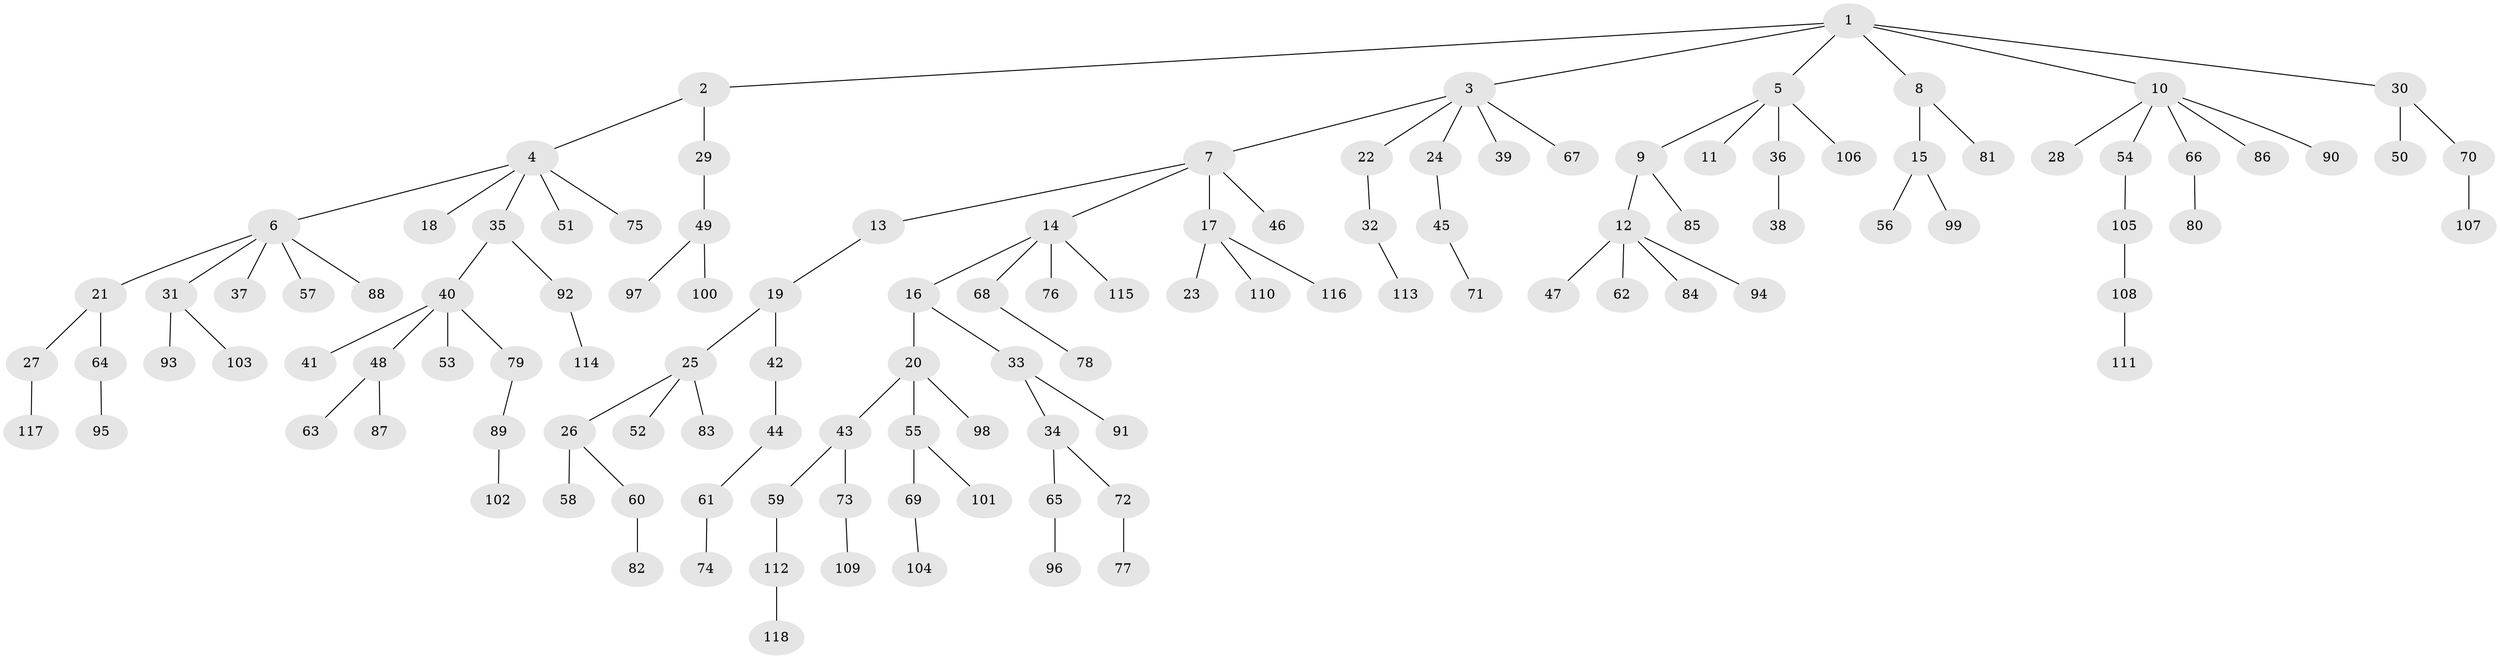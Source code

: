 // Generated by graph-tools (version 1.1) at 2025/26/03/09/25 03:26:27]
// undirected, 118 vertices, 117 edges
graph export_dot {
graph [start="1"]
  node [color=gray90,style=filled];
  1;
  2;
  3;
  4;
  5;
  6;
  7;
  8;
  9;
  10;
  11;
  12;
  13;
  14;
  15;
  16;
  17;
  18;
  19;
  20;
  21;
  22;
  23;
  24;
  25;
  26;
  27;
  28;
  29;
  30;
  31;
  32;
  33;
  34;
  35;
  36;
  37;
  38;
  39;
  40;
  41;
  42;
  43;
  44;
  45;
  46;
  47;
  48;
  49;
  50;
  51;
  52;
  53;
  54;
  55;
  56;
  57;
  58;
  59;
  60;
  61;
  62;
  63;
  64;
  65;
  66;
  67;
  68;
  69;
  70;
  71;
  72;
  73;
  74;
  75;
  76;
  77;
  78;
  79;
  80;
  81;
  82;
  83;
  84;
  85;
  86;
  87;
  88;
  89;
  90;
  91;
  92;
  93;
  94;
  95;
  96;
  97;
  98;
  99;
  100;
  101;
  102;
  103;
  104;
  105;
  106;
  107;
  108;
  109;
  110;
  111;
  112;
  113;
  114;
  115;
  116;
  117;
  118;
  1 -- 2;
  1 -- 3;
  1 -- 5;
  1 -- 8;
  1 -- 10;
  1 -- 30;
  2 -- 4;
  2 -- 29;
  3 -- 7;
  3 -- 22;
  3 -- 24;
  3 -- 39;
  3 -- 67;
  4 -- 6;
  4 -- 18;
  4 -- 35;
  4 -- 51;
  4 -- 75;
  5 -- 9;
  5 -- 11;
  5 -- 36;
  5 -- 106;
  6 -- 21;
  6 -- 31;
  6 -- 37;
  6 -- 57;
  6 -- 88;
  7 -- 13;
  7 -- 14;
  7 -- 17;
  7 -- 46;
  8 -- 15;
  8 -- 81;
  9 -- 12;
  9 -- 85;
  10 -- 28;
  10 -- 54;
  10 -- 66;
  10 -- 86;
  10 -- 90;
  12 -- 47;
  12 -- 62;
  12 -- 84;
  12 -- 94;
  13 -- 19;
  14 -- 16;
  14 -- 68;
  14 -- 76;
  14 -- 115;
  15 -- 56;
  15 -- 99;
  16 -- 20;
  16 -- 33;
  17 -- 23;
  17 -- 110;
  17 -- 116;
  19 -- 25;
  19 -- 42;
  20 -- 43;
  20 -- 55;
  20 -- 98;
  21 -- 27;
  21 -- 64;
  22 -- 32;
  24 -- 45;
  25 -- 26;
  25 -- 52;
  25 -- 83;
  26 -- 58;
  26 -- 60;
  27 -- 117;
  29 -- 49;
  30 -- 50;
  30 -- 70;
  31 -- 93;
  31 -- 103;
  32 -- 113;
  33 -- 34;
  33 -- 91;
  34 -- 65;
  34 -- 72;
  35 -- 40;
  35 -- 92;
  36 -- 38;
  40 -- 41;
  40 -- 48;
  40 -- 53;
  40 -- 79;
  42 -- 44;
  43 -- 59;
  43 -- 73;
  44 -- 61;
  45 -- 71;
  48 -- 63;
  48 -- 87;
  49 -- 97;
  49 -- 100;
  54 -- 105;
  55 -- 69;
  55 -- 101;
  59 -- 112;
  60 -- 82;
  61 -- 74;
  64 -- 95;
  65 -- 96;
  66 -- 80;
  68 -- 78;
  69 -- 104;
  70 -- 107;
  72 -- 77;
  73 -- 109;
  79 -- 89;
  89 -- 102;
  92 -- 114;
  105 -- 108;
  108 -- 111;
  112 -- 118;
}
